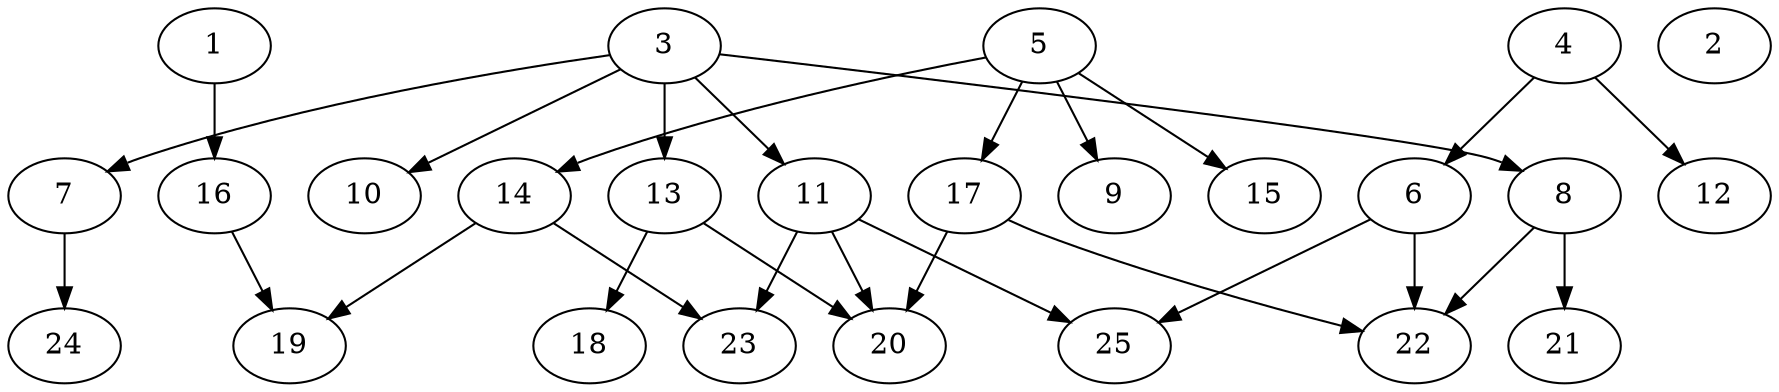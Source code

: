 // DAG automatically generated by daggen at Fri Aug  4 16:35:14 2017
// ./daggen --dot -n 25 --fat 0.8 --regular 0.2 --density 0.2 --jump 1 
digraph G {
  1 [size="1073742", alpha="0.10"]
  1 -> 16 [size ="839"]
  2 [size="134218", alpha="0.09"]
  3 [size="1287099", alpha="0.05"]
  3 -> 7 [size ="839"]
  3 -> 8 [size ="839"]
  3 -> 10 [size ="839"]
  3 -> 11 [size ="839"]
  3 -> 13 [size ="839"]
  4 [size="2062", alpha="0.03"]
  4 -> 6 [size ="34"]
  4 -> 12 [size ="34"]
  5 [size="169438", alpha="0.06"]
  5 -> 9 [size ="302"]
  5 -> 14 [size ="302"]
  5 -> 15 [size ="302"]
  5 -> 17 [size ="302"]
  6 [size="1073742", alpha="0.01"]
  6 -> 22 [size ="839"]
  6 -> 25 [size ="839"]
  7 [size="39408", alpha="0.07"]
  7 -> 24 [size ="679"]
  8 [size="164031", alpha="0.15"]
  8 -> 21 [size ="134"]
  8 -> 22 [size ="134"]
  9 [size="11775", alpha="0.11"]
  10 [size="4192", alpha="0.05"]
  11 [size="8590", alpha="0.05"]
  11 -> 20 [size ="34"]
  11 -> 23 [size ="34"]
  11 -> 25 [size ="34"]
  12 [size="24547", alpha="0.03"]
  13 [size="25038", alpha="0.06"]
  13 -> 18 [size ="34"]
  13 -> 20 [size ="34"]
  14 [size="365777", alpha="0.10"]
  14 -> 19 [size ="302"]
  14 -> 23 [size ="302"]
  15 [size="148401", alpha="0.09"]
  16 [size="184331", alpha="0.16"]
  16 -> 19 [size ="134"]
  17 [size="28991", alpha="0.02"]
  17 -> 20 [size ="75"]
  17 -> 22 [size ="75"]
  18 [size="59472", alpha="0.13"]
  19 [size="8636", alpha="0.11"]
  20 [size="1129", alpha="0.11"]
  21 [size="392167", alpha="0.08"]
  22 [size="68719", alpha="0.09"]
  23 [size="6003", alpha="0.15"]
  24 [size="68719", alpha="0.08"]
  25 [size="882312", alpha="0.12"]
}
